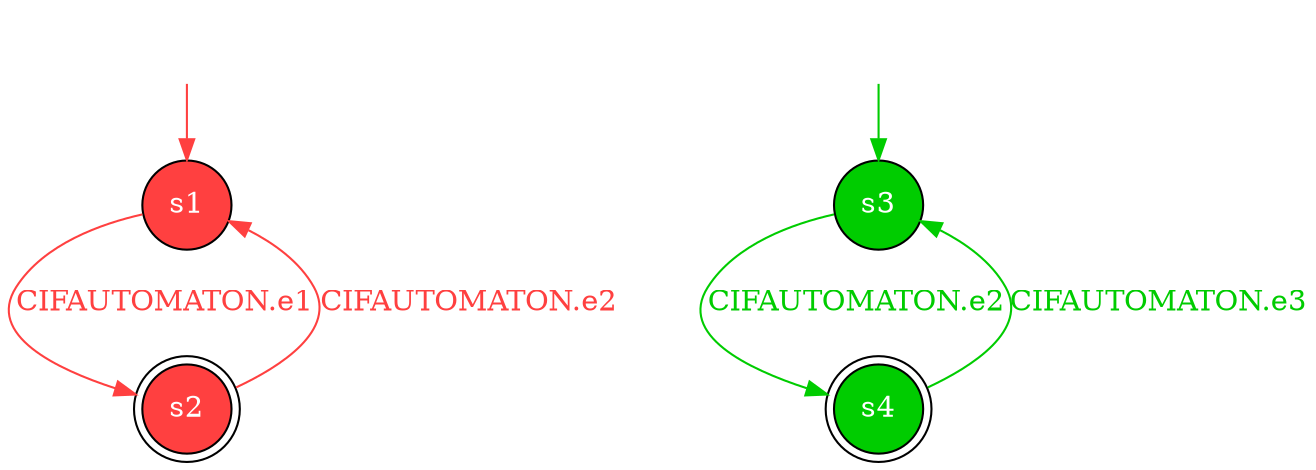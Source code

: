 digraph diffautomaton {
	1 [label=<s1> shape="circle" fillcolor="#ff4040" fontcolor="#ffffff" style="filled"];
	3 [label=<s3> shape="circle" fillcolor="#00cc00" fontcolor="#ffffff" style="filled"];
	2 [label=<s2> shape="doublecircle" fillcolor="#ff4040" fontcolor="#ffffff" style="filled"];
	4 [label=<s4> shape="doublecircle" fillcolor="#00cc00" fontcolor="#ffffff" style="filled"];
	__init1 [label=<> shape="none"];
	__init1 -> 1 [color="#ff4040"];
	__init3 [label=<> shape="none"];
	__init3 -> 3 [color="#00cc00"];
	1 -> 2 [label=<<font color="#ff4040">CIFAUTOMATON.e1</font>> color="#ff4040" id="1-0-2"];
	3 -> 4 [label=<<font color="#00cc00">CIFAUTOMATON.e2</font>> color="#00cc00" id="3-0-4"];
	2 -> 1 [label=<<font color="#ff4040">CIFAUTOMATON.e2</font>> color="#ff4040" id="2-0-1"];
	4 -> 3 [label=<<font color="#00cc00">CIFAUTOMATON.e3</font>> color="#00cc00" id="4-0-3"];
}
